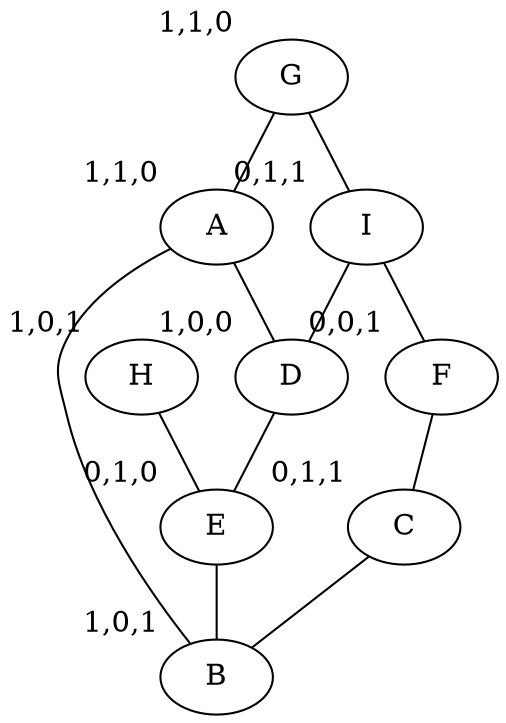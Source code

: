 graph G{
A[xlabel="1,1,0"];
B[xlabel="1,0,1"];
C[xlabel="0,1,1"];
D[xlabel="1,0,0"];
E[xlabel="0,1,0"];
F[xlabel="0,0,1"];
G[xlabel="1,1,0"];
H[xlabel="1,0,1"];
I[xlabel="0,1,1"];
A--B;
A--D;
C--B;
D--E;
E--B;
F--C;
G--A;
H--E;
I--F;
G--I;
I--D;
}

